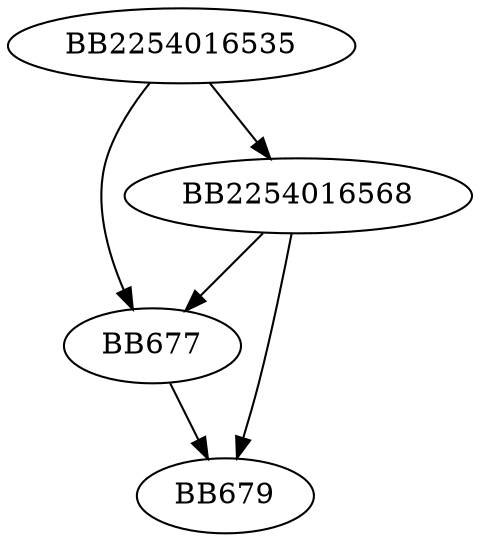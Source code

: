 digraph G{
	BB2254016535->BB677;
	BB2254016535->BB2254016568;
	BB2254016568->BB677;
	BB2254016568->BB679;
	BB677->BB679;
}
